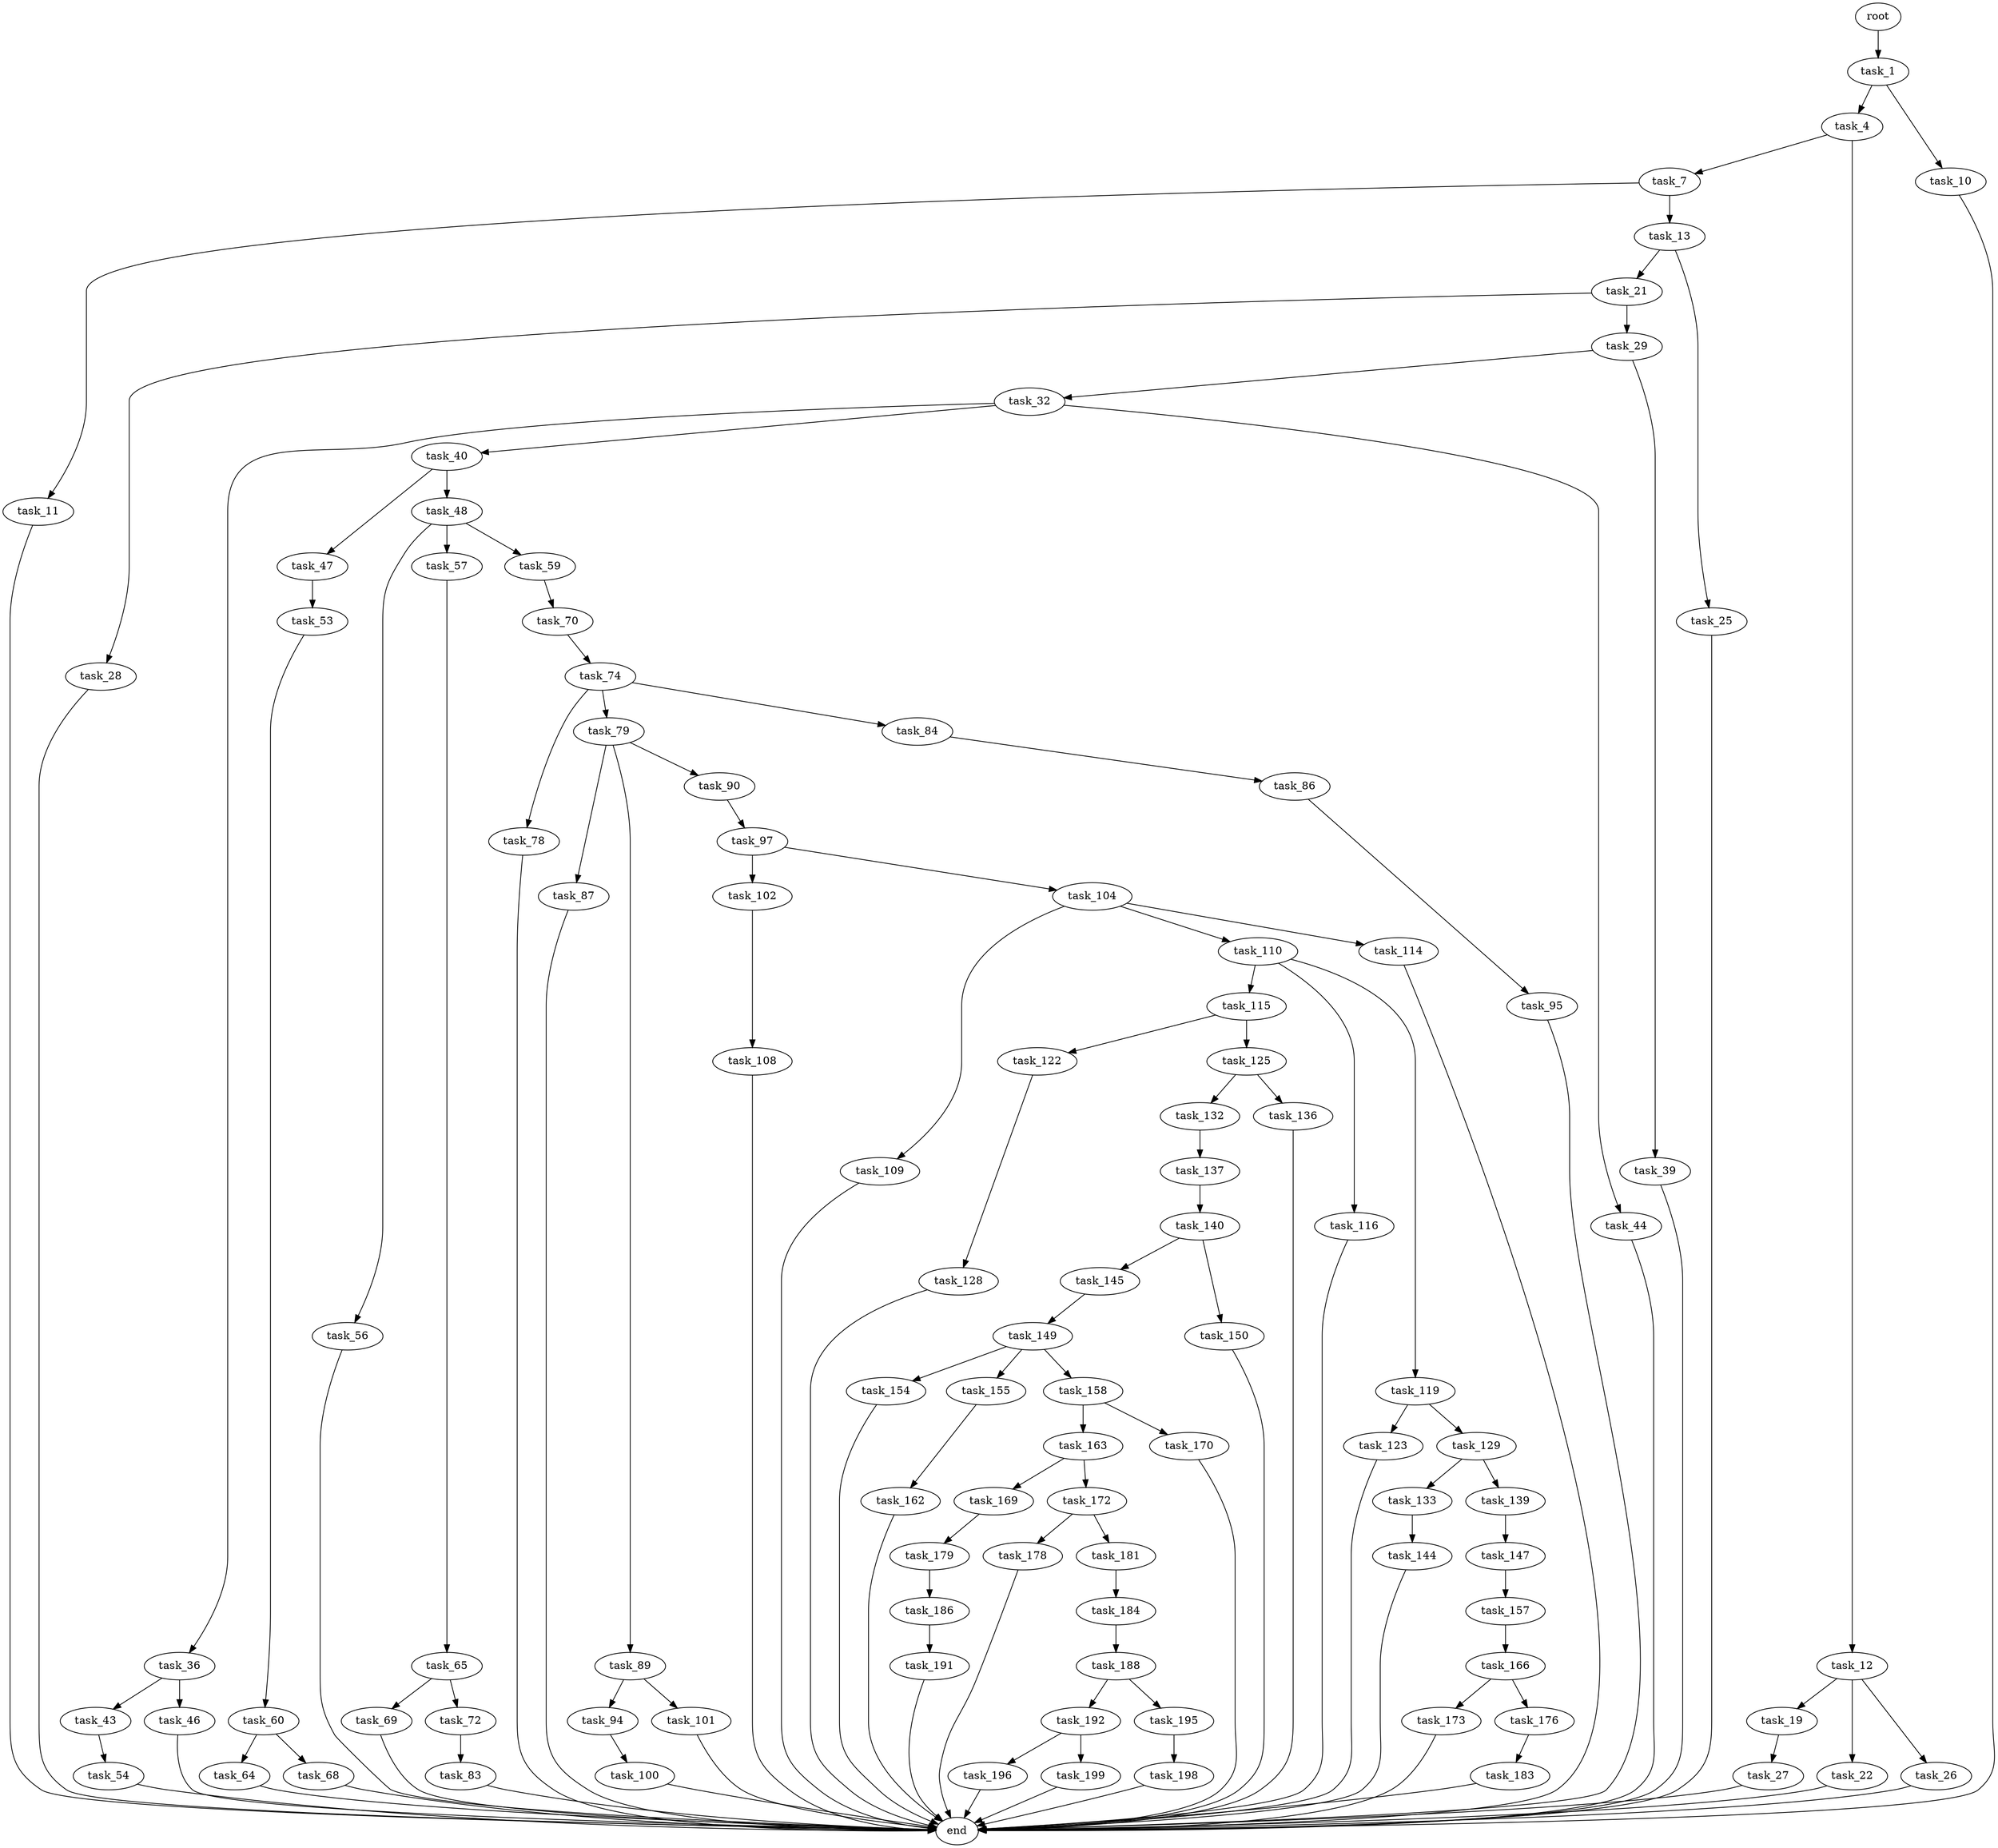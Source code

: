 digraph G {
  root [size="0.000000"];
  task_1 [size="549755813888.000000"];
  task_4 [size="51312133344.000000"];
  task_10 [size="159638805084.000000"];
  task_7 [size="3399772580.000000"];
  task_12 [size="14978706358.000000"];
  task_11 [size="28991029248.000000"];
  task_13 [size="1307676666044.000000"];
  end [size="0.000000"];
  task_19 [size="37151875562.000000"];
  task_22 [size="442983245794.000000"];
  task_26 [size="1045311139635.000000"];
  task_21 [size="231928233984.000000"];
  task_25 [size="28991029248.000000"];
  task_27 [size="661966567184.000000"];
  task_28 [size="68719476736.000000"];
  task_29 [size="216553755996.000000"];
  task_32 [size="8589934592.000000"];
  task_39 [size="368293445632.000000"];
  task_36 [size="6097141900.000000"];
  task_40 [size="853211814832.000000"];
  task_44 [size="83246259125.000000"];
  task_43 [size="42189983688.000000"];
  task_46 [size="68719476736.000000"];
  task_47 [size="782757789696.000000"];
  task_48 [size="264903505843.000000"];
  task_54 [size="549755813888.000000"];
  task_53 [size="549755813888.000000"];
  task_56 [size="12834466670.000000"];
  task_57 [size="609775674758.000000"];
  task_59 [size="43395016588.000000"];
  task_60 [size="106332042935.000000"];
  task_65 [size="29266310098.000000"];
  task_70 [size="22950329304.000000"];
  task_64 [size="70137862166.000000"];
  task_68 [size="549755813888.000000"];
  task_69 [size="231928233984.000000"];
  task_72 [size="509107800780.000000"];
  task_74 [size="42806143581.000000"];
  task_83 [size="134217728000.000000"];
  task_78 [size="782757789696.000000"];
  task_79 [size="399148530465.000000"];
  task_84 [size="1073741824000.000000"];
  task_87 [size="28991029248.000000"];
  task_89 [size="22316065653.000000"];
  task_90 [size="13063105670.000000"];
  task_86 [size="7868097612.000000"];
  task_95 [size="231928233984.000000"];
  task_94 [size="548559743889.000000"];
  task_101 [size="134217728000.000000"];
  task_97 [size="690216729.000000"];
  task_100 [size="134217728000.000000"];
  task_102 [size="1766615951.000000"];
  task_104 [size="345791918629.000000"];
  task_108 [size="4774396764.000000"];
  task_109 [size="5621792402.000000"];
  task_110 [size="5175174058.000000"];
  task_114 [size="40983098546.000000"];
  task_115 [size="549755813888.000000"];
  task_116 [size="16945922915.000000"];
  task_119 [size="11263206376.000000"];
  task_122 [size="134217728000.000000"];
  task_125 [size="14830814890.000000"];
  task_123 [size="3653820997.000000"];
  task_129 [size="61216092192.000000"];
  task_128 [size="814091084352.000000"];
  task_132 [size="280987798104.000000"];
  task_136 [size="224551022982.000000"];
  task_133 [size="18836239521.000000"];
  task_139 [size="39013048060.000000"];
  task_137 [size="12870851131.000000"];
  task_144 [size="8589934592.000000"];
  task_140 [size="2585431703.000000"];
  task_147 [size="22038889366.000000"];
  task_145 [size="549755813888.000000"];
  task_150 [size="28991029248.000000"];
  task_149 [size="7879350515.000000"];
  task_157 [size="782757789696.000000"];
  task_154 [size="23181434517.000000"];
  task_155 [size="3011879509.000000"];
  task_158 [size="309897620759.000000"];
  task_162 [size="549755813888.000000"];
  task_166 [size="7540711897.000000"];
  task_163 [size="1895576783.000000"];
  task_170 [size="348273152.000000"];
  task_169 [size="8589934592.000000"];
  task_172 [size="368293445632.000000"];
  task_173 [size="384678628984.000000"];
  task_176 [size="28991029248.000000"];
  task_179 [size="6275904156.000000"];
  task_178 [size="5930674758.000000"];
  task_181 [size="253975668972.000000"];
  task_183 [size="1073741824000.000000"];
  task_186 [size="8589934592.000000"];
  task_184 [size="4629369938.000000"];
  task_188 [size="12546261352.000000"];
  task_191 [size="231928233984.000000"];
  task_192 [size="549755813888.000000"];
  task_195 [size="8589934592.000000"];
  task_196 [size="368293445632.000000"];
  task_199 [size="231928233984.000000"];
  task_198 [size="231928233984.000000"];

  root -> task_1 [size="1.000000"];
  task_1 -> task_4 [size="536870912.000000"];
  task_1 -> task_10 [size="536870912.000000"];
  task_4 -> task_7 [size="134217728.000000"];
  task_4 -> task_12 [size="134217728.000000"];
  task_10 -> end [size="1.000000"];
  task_7 -> task_11 [size="134217728.000000"];
  task_7 -> task_13 [size="134217728.000000"];
  task_12 -> task_19 [size="301989888.000000"];
  task_12 -> task_22 [size="301989888.000000"];
  task_12 -> task_26 [size="301989888.000000"];
  task_11 -> end [size="1.000000"];
  task_13 -> task_21 [size="838860800.000000"];
  task_13 -> task_25 [size="838860800.000000"];
  task_19 -> task_27 [size="838860800.000000"];
  task_22 -> end [size="1.000000"];
  task_26 -> end [size="1.000000"];
  task_21 -> task_28 [size="301989888.000000"];
  task_21 -> task_29 [size="301989888.000000"];
  task_25 -> end [size="1.000000"];
  task_27 -> end [size="1.000000"];
  task_28 -> end [size="1.000000"];
  task_29 -> task_32 [size="209715200.000000"];
  task_29 -> task_39 [size="209715200.000000"];
  task_32 -> task_36 [size="33554432.000000"];
  task_32 -> task_40 [size="33554432.000000"];
  task_32 -> task_44 [size="33554432.000000"];
  task_39 -> end [size="1.000000"];
  task_36 -> task_43 [size="301989888.000000"];
  task_36 -> task_46 [size="301989888.000000"];
  task_40 -> task_47 [size="536870912.000000"];
  task_40 -> task_48 [size="536870912.000000"];
  task_44 -> end [size="1.000000"];
  task_43 -> task_54 [size="33554432.000000"];
  task_46 -> end [size="1.000000"];
  task_47 -> task_53 [size="679477248.000000"];
  task_48 -> task_56 [size="209715200.000000"];
  task_48 -> task_57 [size="209715200.000000"];
  task_48 -> task_59 [size="209715200.000000"];
  task_54 -> end [size="1.000000"];
  task_53 -> task_60 [size="536870912.000000"];
  task_56 -> end [size="1.000000"];
  task_57 -> task_65 [size="838860800.000000"];
  task_59 -> task_70 [size="679477248.000000"];
  task_60 -> task_64 [size="209715200.000000"];
  task_60 -> task_68 [size="209715200.000000"];
  task_65 -> task_69 [size="33554432.000000"];
  task_65 -> task_72 [size="33554432.000000"];
  task_70 -> task_74 [size="679477248.000000"];
  task_64 -> end [size="1.000000"];
  task_68 -> end [size="1.000000"];
  task_69 -> end [size="1.000000"];
  task_72 -> task_83 [size="679477248.000000"];
  task_74 -> task_78 [size="75497472.000000"];
  task_74 -> task_79 [size="75497472.000000"];
  task_74 -> task_84 [size="75497472.000000"];
  task_83 -> end [size="1.000000"];
  task_78 -> end [size="1.000000"];
  task_79 -> task_87 [size="838860800.000000"];
  task_79 -> task_89 [size="838860800.000000"];
  task_79 -> task_90 [size="838860800.000000"];
  task_84 -> task_86 [size="838860800.000000"];
  task_87 -> end [size="1.000000"];
  task_89 -> task_94 [size="838860800.000000"];
  task_89 -> task_101 [size="838860800.000000"];
  task_90 -> task_97 [size="679477248.000000"];
  task_86 -> task_95 [size="134217728.000000"];
  task_95 -> end [size="1.000000"];
  task_94 -> task_100 [size="411041792.000000"];
  task_101 -> end [size="1.000000"];
  task_97 -> task_102 [size="33554432.000000"];
  task_97 -> task_104 [size="33554432.000000"];
  task_100 -> end [size="1.000000"];
  task_102 -> task_108 [size="33554432.000000"];
  task_104 -> task_109 [size="679477248.000000"];
  task_104 -> task_110 [size="679477248.000000"];
  task_104 -> task_114 [size="679477248.000000"];
  task_108 -> end [size="1.000000"];
  task_109 -> end [size="1.000000"];
  task_110 -> task_115 [size="134217728.000000"];
  task_110 -> task_116 [size="134217728.000000"];
  task_110 -> task_119 [size="134217728.000000"];
  task_114 -> end [size="1.000000"];
  task_115 -> task_122 [size="536870912.000000"];
  task_115 -> task_125 [size="536870912.000000"];
  task_116 -> end [size="1.000000"];
  task_119 -> task_123 [size="679477248.000000"];
  task_119 -> task_129 [size="679477248.000000"];
  task_122 -> task_128 [size="209715200.000000"];
  task_125 -> task_132 [size="301989888.000000"];
  task_125 -> task_136 [size="301989888.000000"];
  task_123 -> end [size="1.000000"];
  task_129 -> task_133 [size="134217728.000000"];
  task_129 -> task_139 [size="134217728.000000"];
  task_128 -> end [size="1.000000"];
  task_132 -> task_137 [size="536870912.000000"];
  task_136 -> end [size="1.000000"];
  task_133 -> task_144 [size="301989888.000000"];
  task_139 -> task_147 [size="75497472.000000"];
  task_137 -> task_140 [size="411041792.000000"];
  task_144 -> end [size="1.000000"];
  task_140 -> task_145 [size="134217728.000000"];
  task_140 -> task_150 [size="134217728.000000"];
  task_147 -> task_157 [size="838860800.000000"];
  task_145 -> task_149 [size="536870912.000000"];
  task_150 -> end [size="1.000000"];
  task_149 -> task_154 [size="134217728.000000"];
  task_149 -> task_155 [size="134217728.000000"];
  task_149 -> task_158 [size="134217728.000000"];
  task_157 -> task_166 [size="679477248.000000"];
  task_154 -> end [size="1.000000"];
  task_155 -> task_162 [size="75497472.000000"];
  task_158 -> task_163 [size="679477248.000000"];
  task_158 -> task_170 [size="679477248.000000"];
  task_162 -> end [size="1.000000"];
  task_166 -> task_173 [size="411041792.000000"];
  task_166 -> task_176 [size="411041792.000000"];
  task_163 -> task_169 [size="33554432.000000"];
  task_163 -> task_172 [size="33554432.000000"];
  task_170 -> end [size="1.000000"];
  task_169 -> task_179 [size="33554432.000000"];
  task_172 -> task_178 [size="411041792.000000"];
  task_172 -> task_181 [size="411041792.000000"];
  task_173 -> end [size="1.000000"];
  task_176 -> task_183 [size="75497472.000000"];
  task_179 -> task_186 [size="134217728.000000"];
  task_178 -> end [size="1.000000"];
  task_181 -> task_184 [size="301989888.000000"];
  task_183 -> end [size="1.000000"];
  task_186 -> task_191 [size="33554432.000000"];
  task_184 -> task_188 [size="134217728.000000"];
  task_188 -> task_192 [size="209715200.000000"];
  task_188 -> task_195 [size="209715200.000000"];
  task_191 -> end [size="1.000000"];
  task_192 -> task_196 [size="536870912.000000"];
  task_192 -> task_199 [size="536870912.000000"];
  task_195 -> task_198 [size="33554432.000000"];
  task_196 -> end [size="1.000000"];
  task_199 -> end [size="1.000000"];
  task_198 -> end [size="1.000000"];
}
